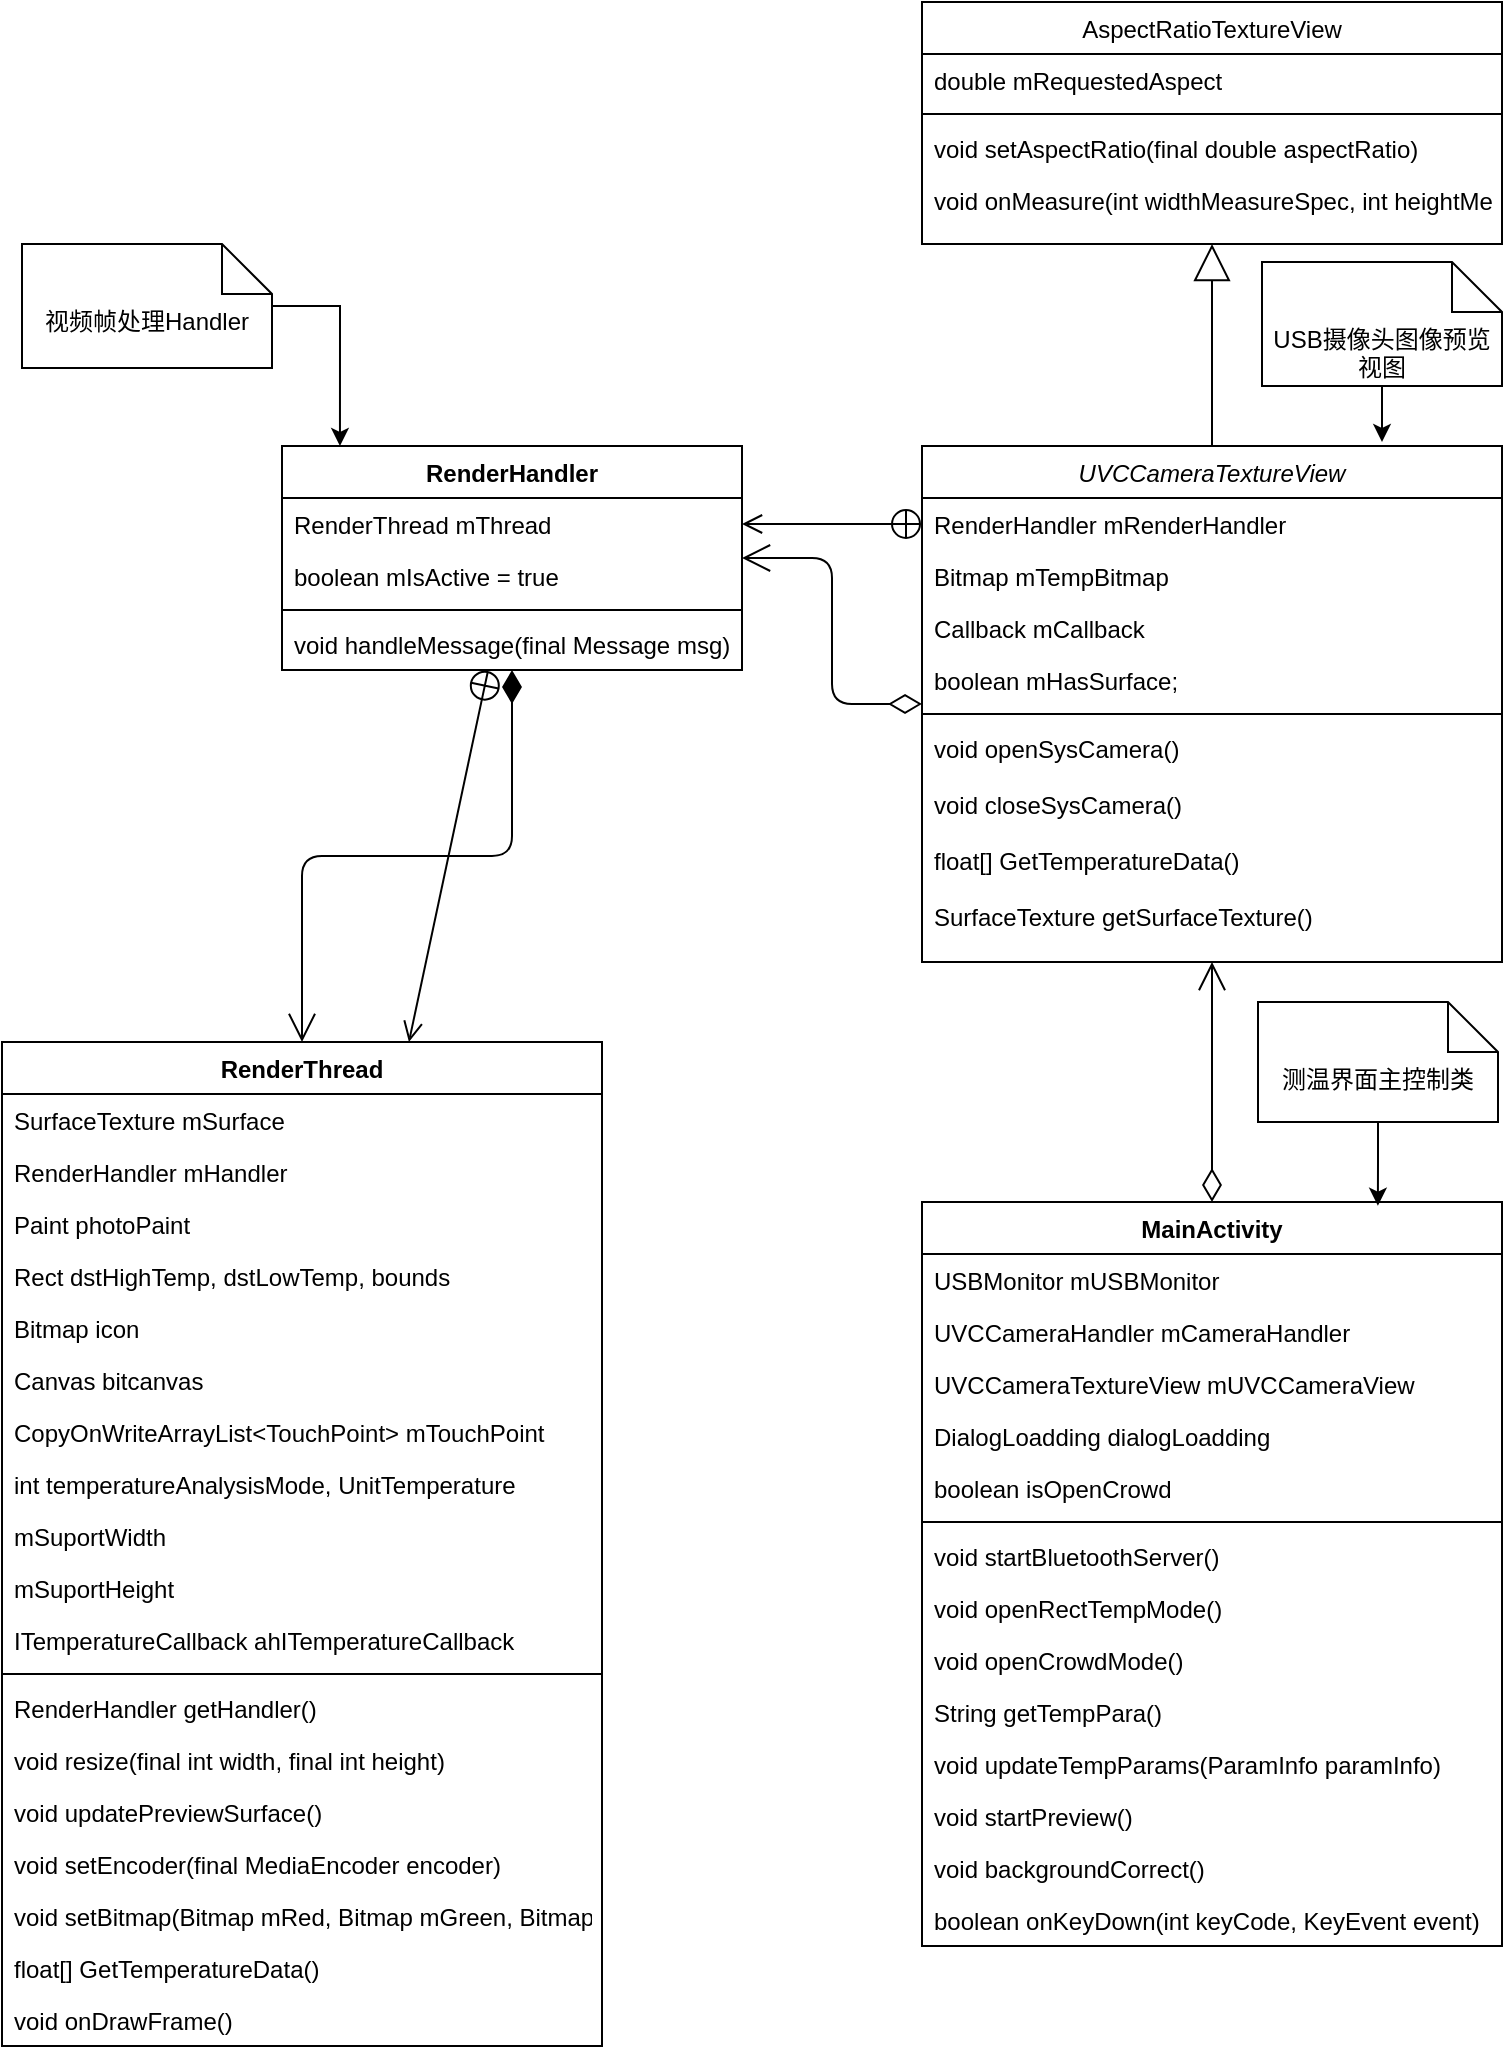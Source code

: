 <mxfile version="13.10.6" type="github">
  <diagram id="C5RBs43oDa-KdzZeNtuy" name="Page-1">
    <mxGraphModel dx="2249" dy="1875" grid="1" gridSize="10" guides="1" tooltips="1" connect="1" arrows="1" fold="1" page="1" pageScale="1" pageWidth="827" pageHeight="1169" math="0" shadow="0">
      <root>
        <mxCell id="WIyWlLk6GJQsqaUBKTNV-0" />
        <mxCell id="WIyWlLk6GJQsqaUBKTNV-1" parent="WIyWlLk6GJQsqaUBKTNV-0" />
        <object label="UVCCameraTextureView" id="zkfFHV4jXpPFQw0GAbJ--0">
          <mxCell style="swimlane;fontStyle=2;align=center;verticalAlign=top;childLayout=stackLayout;horizontal=1;startSize=26;horizontalStack=0;resizeParent=1;resizeLast=0;collapsible=1;marginBottom=0;rounded=0;shadow=0;strokeWidth=1;" parent="WIyWlLk6GJQsqaUBKTNV-1" vertex="1">
            <mxGeometry x="220" y="-18" width="290" height="258" as="geometry">
              <mxRectangle x="220" y="120" width="160" height="26" as="alternateBounds" />
            </mxGeometry>
          </mxCell>
        </object>
        <mxCell id="zkfFHV4jXpPFQw0GAbJ--1" value="RenderHandler mRenderHandler " style="text;align=left;verticalAlign=top;spacingLeft=4;spacingRight=4;overflow=hidden;rotatable=0;points=[[0,0.5],[1,0.5]];portConstraint=eastwest;" parent="zkfFHV4jXpPFQw0GAbJ--0" vertex="1">
          <mxGeometry y="26" width="290" height="26" as="geometry" />
        </mxCell>
        <mxCell id="zkfFHV4jXpPFQw0GAbJ--2" value="Bitmap mTempBitmap" style="text;align=left;verticalAlign=top;spacingLeft=4;spacingRight=4;overflow=hidden;rotatable=0;points=[[0,0.5],[1,0.5]];portConstraint=eastwest;rounded=0;shadow=0;html=0;" parent="zkfFHV4jXpPFQw0GAbJ--0" vertex="1">
          <mxGeometry y="52" width="290" height="26" as="geometry" />
        </mxCell>
        <mxCell id="dIjGZ2jpN6Kq4nbx28vM-1" value="Callback mCallback" style="text;align=left;verticalAlign=top;spacingLeft=4;spacingRight=4;overflow=hidden;rotatable=0;points=[[0,0.5],[1,0.5]];portConstraint=eastwest;rounded=0;shadow=0;html=0;" parent="zkfFHV4jXpPFQw0GAbJ--0" vertex="1">
          <mxGeometry y="78" width="290" height="26" as="geometry" />
        </mxCell>
        <mxCell id="dIjGZ2jpN6Kq4nbx28vM-2" value="boolean mHasSurface;" style="text;align=left;verticalAlign=top;spacingLeft=4;spacingRight=4;overflow=hidden;rotatable=0;points=[[0,0.5],[1,0.5]];portConstraint=eastwest;rounded=0;shadow=0;html=0;" parent="zkfFHV4jXpPFQw0GAbJ--0" vertex="1">
          <mxGeometry y="104" width="290" height="26" as="geometry" />
        </mxCell>
        <mxCell id="zkfFHV4jXpPFQw0GAbJ--4" value="" style="line;html=1;strokeWidth=1;align=left;verticalAlign=middle;spacingTop=-1;spacingLeft=3;spacingRight=3;rotatable=0;labelPosition=right;points=[];portConstraint=eastwest;" parent="zkfFHV4jXpPFQw0GAbJ--0" vertex="1">
          <mxGeometry y="130" width="290" height="8" as="geometry" />
        </mxCell>
        <mxCell id="zkfFHV4jXpPFQw0GAbJ--5" value="void openSysCamera()" style="text;align=left;verticalAlign=top;spacingLeft=4;spacingRight=4;overflow=hidden;rotatable=0;points=[[0,0.5],[1,0.5]];portConstraint=eastwest;" parent="zkfFHV4jXpPFQw0GAbJ--0" vertex="1">
          <mxGeometry y="138" width="290" height="28" as="geometry" />
        </mxCell>
        <mxCell id="dIjGZ2jpN6Kq4nbx28vM-3" value="void closeSysCamera()" style="text;align=left;verticalAlign=top;spacingLeft=4;spacingRight=4;overflow=hidden;rotatable=0;points=[[0,0.5],[1,0.5]];portConstraint=eastwest;" parent="zkfFHV4jXpPFQw0GAbJ--0" vertex="1">
          <mxGeometry y="166" width="290" height="28" as="geometry" />
        </mxCell>
        <mxCell id="dIjGZ2jpN6Kq4nbx28vM-57" value="float[] GetTemperatureData()" style="text;align=left;verticalAlign=top;spacingLeft=4;spacingRight=4;overflow=hidden;rotatable=0;points=[[0,0.5],[1,0.5]];portConstraint=eastwest;" parent="zkfFHV4jXpPFQw0GAbJ--0" vertex="1">
          <mxGeometry y="194" width="290" height="28" as="geometry" />
        </mxCell>
        <mxCell id="dIjGZ2jpN6Kq4nbx28vM-58" value="SurfaceTexture getSurfaceTexture()" style="text;align=left;verticalAlign=top;spacingLeft=4;spacingRight=4;overflow=hidden;rotatable=0;points=[[0,0.5],[1,0.5]];portConstraint=eastwest;" parent="zkfFHV4jXpPFQw0GAbJ--0" vertex="1">
          <mxGeometry y="222" width="290" height="28" as="geometry" />
        </mxCell>
        <mxCell id="zkfFHV4jXpPFQw0GAbJ--17" value="AspectRatioTextureView" style="swimlane;fontStyle=0;align=center;verticalAlign=top;childLayout=stackLayout;horizontal=1;startSize=26;horizontalStack=0;resizeParent=1;resizeLast=0;collapsible=1;marginBottom=0;rounded=0;shadow=0;strokeWidth=1;" parent="WIyWlLk6GJQsqaUBKTNV-1" vertex="1">
          <mxGeometry x="220" y="-240" width="290" height="121" as="geometry">
            <mxRectangle x="550" y="140" width="160" height="26" as="alternateBounds" />
          </mxGeometry>
        </mxCell>
        <mxCell id="zkfFHV4jXpPFQw0GAbJ--18" value="double mRequestedAspect" style="text;align=left;verticalAlign=top;spacingLeft=4;spacingRight=4;overflow=hidden;rotatable=0;points=[[0,0.5],[1,0.5]];portConstraint=eastwest;" parent="zkfFHV4jXpPFQw0GAbJ--17" vertex="1">
          <mxGeometry y="26" width="290" height="26" as="geometry" />
        </mxCell>
        <mxCell id="zkfFHV4jXpPFQw0GAbJ--23" value="" style="line;html=1;strokeWidth=1;align=left;verticalAlign=middle;spacingTop=-1;spacingLeft=3;spacingRight=3;rotatable=0;labelPosition=right;points=[];portConstraint=eastwest;" parent="zkfFHV4jXpPFQw0GAbJ--17" vertex="1">
          <mxGeometry y="52" width="290" height="8" as="geometry" />
        </mxCell>
        <mxCell id="zkfFHV4jXpPFQw0GAbJ--24" value="void setAspectRatio(final double aspectRatio)" style="text;align=left;verticalAlign=top;spacingLeft=4;spacingRight=4;overflow=hidden;rotatable=0;points=[[0,0.5],[1,0.5]];portConstraint=eastwest;" parent="zkfFHV4jXpPFQw0GAbJ--17" vertex="1">
          <mxGeometry y="60" width="290" height="26" as="geometry" />
        </mxCell>
        <mxCell id="zkfFHV4jXpPFQw0GAbJ--25" value="void onMeasure(int widthMeasureSpec, int heightMeasureSpec)" style="text;align=left;verticalAlign=top;spacingLeft=4;spacingRight=4;overflow=hidden;rotatable=0;points=[[0,0.5],[1,0.5]];portConstraint=eastwest;" parent="zkfFHV4jXpPFQw0GAbJ--17" vertex="1">
          <mxGeometry y="86" width="290" height="26" as="geometry" />
        </mxCell>
        <mxCell id="dIjGZ2jpN6Kq4nbx28vM-8" value="" style="endArrow=block;endSize=16;endFill=0;html=1;exitX=0.5;exitY=0;exitDx=0;exitDy=0;entryX=0.5;entryY=1;entryDx=0;entryDy=0;" parent="WIyWlLk6GJQsqaUBKTNV-1" source="zkfFHV4jXpPFQw0GAbJ--0" target="zkfFHV4jXpPFQw0GAbJ--17" edge="1">
          <mxGeometry width="160" relative="1" as="geometry">
            <mxPoint x="232.5" y="-60" as="sourcePoint" />
            <mxPoint x="367" y="-70" as="targetPoint" />
          </mxGeometry>
        </mxCell>
        <mxCell id="dIjGZ2jpN6Kq4nbx28vM-59" value="RenderHandler" style="swimlane;fontStyle=1;align=center;verticalAlign=top;childLayout=stackLayout;horizontal=1;startSize=26;horizontalStack=0;resizeParent=1;resizeParentMax=0;resizeLast=0;collapsible=1;marginBottom=0;rounded=0;sketch=0;" parent="WIyWlLk6GJQsqaUBKTNV-1" vertex="1">
          <mxGeometry x="-100" y="-18" width="230" height="112" as="geometry" />
        </mxCell>
        <mxCell id="dIjGZ2jpN6Kq4nbx28vM-60" value="RenderThread mThread" style="text;strokeColor=none;fillColor=none;align=left;verticalAlign=top;spacingLeft=4;spacingRight=4;overflow=hidden;rotatable=0;points=[[0,0.5],[1,0.5]];portConstraint=eastwest;" parent="dIjGZ2jpN6Kq4nbx28vM-59" vertex="1">
          <mxGeometry y="26" width="230" height="26" as="geometry" />
        </mxCell>
        <mxCell id="dIjGZ2jpN6Kq4nbx28vM-63" value="boolean mIsActive = true" style="text;strokeColor=none;fillColor=none;align=left;verticalAlign=top;spacingLeft=4;spacingRight=4;overflow=hidden;rotatable=0;points=[[0,0.5],[1,0.5]];portConstraint=eastwest;" parent="dIjGZ2jpN6Kq4nbx28vM-59" vertex="1">
          <mxGeometry y="52" width="230" height="26" as="geometry" />
        </mxCell>
        <mxCell id="dIjGZ2jpN6Kq4nbx28vM-61" value="" style="line;strokeWidth=1;fillColor=none;align=left;verticalAlign=middle;spacingTop=-1;spacingLeft=3;spacingRight=3;rotatable=0;labelPosition=right;points=[];portConstraint=eastwest;" parent="dIjGZ2jpN6Kq4nbx28vM-59" vertex="1">
          <mxGeometry y="78" width="230" height="8" as="geometry" />
        </mxCell>
        <mxCell id="dIjGZ2jpN6Kq4nbx28vM-62" value="void handleMessage(final Message msg)" style="text;strokeColor=none;fillColor=none;align=left;verticalAlign=top;spacingLeft=4;spacingRight=4;overflow=hidden;rotatable=0;points=[[0,0.5],[1,0.5]];portConstraint=eastwest;" parent="dIjGZ2jpN6Kq4nbx28vM-59" vertex="1">
          <mxGeometry y="86" width="230" height="26" as="geometry" />
        </mxCell>
        <mxCell id="dIjGZ2jpN6Kq4nbx28vM-66" value="RenderThread" style="swimlane;fontStyle=1;align=center;verticalAlign=top;childLayout=stackLayout;horizontal=1;startSize=26;horizontalStack=0;resizeParent=1;resizeParentMax=0;resizeLast=0;collapsible=1;marginBottom=0;rounded=0;sketch=0;" parent="WIyWlLk6GJQsqaUBKTNV-1" vertex="1">
          <mxGeometry x="-240" y="280" width="300" height="502" as="geometry" />
        </mxCell>
        <mxCell id="dIjGZ2jpN6Kq4nbx28vM-67" value="SurfaceTexture mSurface" style="text;strokeColor=none;fillColor=none;align=left;verticalAlign=top;spacingLeft=4;spacingRight=4;overflow=hidden;rotatable=0;points=[[0,0.5],[1,0.5]];portConstraint=eastwest;" parent="dIjGZ2jpN6Kq4nbx28vM-66" vertex="1">
          <mxGeometry y="26" width="300" height="26" as="geometry" />
        </mxCell>
        <mxCell id="dIjGZ2jpN6Kq4nbx28vM-70" value="RenderHandler mHandler" style="text;strokeColor=none;fillColor=none;align=left;verticalAlign=top;spacingLeft=4;spacingRight=4;overflow=hidden;rotatable=0;points=[[0,0.5],[1,0.5]];portConstraint=eastwest;" parent="dIjGZ2jpN6Kq4nbx28vM-66" vertex="1">
          <mxGeometry y="52" width="300" height="26" as="geometry" />
        </mxCell>
        <mxCell id="dIjGZ2jpN6Kq4nbx28vM-75" value="Paint photoPaint" style="text;strokeColor=none;fillColor=none;align=left;verticalAlign=top;spacingLeft=4;spacingRight=4;overflow=hidden;rotatable=0;points=[[0,0.5],[1,0.5]];portConstraint=eastwest;" parent="dIjGZ2jpN6Kq4nbx28vM-66" vertex="1">
          <mxGeometry y="78" width="300" height="26" as="geometry" />
        </mxCell>
        <mxCell id="dIjGZ2jpN6Kq4nbx28vM-76" value="Rect dstHighTemp, dstLowTemp, bounds" style="text;strokeColor=none;fillColor=none;align=left;verticalAlign=top;spacingLeft=4;spacingRight=4;overflow=hidden;rotatable=0;points=[[0,0.5],[1,0.5]];portConstraint=eastwest;" parent="dIjGZ2jpN6Kq4nbx28vM-66" vertex="1">
          <mxGeometry y="104" width="300" height="26" as="geometry" />
        </mxCell>
        <mxCell id="dIjGZ2jpN6Kq4nbx28vM-77" value="Bitmap icon" style="text;strokeColor=none;fillColor=none;align=left;verticalAlign=top;spacingLeft=4;spacingRight=4;overflow=hidden;rotatable=0;points=[[0,0.5],[1,0.5]];portConstraint=eastwest;" parent="dIjGZ2jpN6Kq4nbx28vM-66" vertex="1">
          <mxGeometry y="130" width="300" height="26" as="geometry" />
        </mxCell>
        <mxCell id="dIjGZ2jpN6Kq4nbx28vM-78" value="Canvas bitcanvas" style="text;strokeColor=none;fillColor=none;align=left;verticalAlign=top;spacingLeft=4;spacingRight=4;overflow=hidden;rotatable=0;points=[[0,0.5],[1,0.5]];portConstraint=eastwest;" parent="dIjGZ2jpN6Kq4nbx28vM-66" vertex="1">
          <mxGeometry y="156" width="300" height="26" as="geometry" />
        </mxCell>
        <mxCell id="dIjGZ2jpN6Kq4nbx28vM-79" value="CopyOnWriteArrayList&lt;TouchPoint&gt; mTouchPoint" style="text;strokeColor=none;fillColor=none;align=left;verticalAlign=top;spacingLeft=4;spacingRight=4;overflow=hidden;rotatable=0;points=[[0,0.5],[1,0.5]];portConstraint=eastwest;" parent="dIjGZ2jpN6Kq4nbx28vM-66" vertex="1">
          <mxGeometry y="182" width="300" height="26" as="geometry" />
        </mxCell>
        <mxCell id="dIjGZ2jpN6Kq4nbx28vM-80" value="int temperatureAnalysisMode, UnitTemperature" style="text;strokeColor=none;fillColor=none;align=left;verticalAlign=top;spacingLeft=4;spacingRight=4;overflow=hidden;rotatable=0;points=[[0,0.5],[1,0.5]];portConstraint=eastwest;" parent="dIjGZ2jpN6Kq4nbx28vM-66" vertex="1">
          <mxGeometry y="208" width="300" height="26" as="geometry" />
        </mxCell>
        <mxCell id="dIjGZ2jpN6Kq4nbx28vM-83" value="mSuportWidth" style="text;strokeColor=none;fillColor=none;align=left;verticalAlign=top;spacingLeft=4;spacingRight=4;overflow=hidden;rotatable=0;points=[[0,0.5],[1,0.5]];portConstraint=eastwest;" parent="dIjGZ2jpN6Kq4nbx28vM-66" vertex="1">
          <mxGeometry y="234" width="300" height="26" as="geometry" />
        </mxCell>
        <mxCell id="dIjGZ2jpN6Kq4nbx28vM-84" value="mSuportHeight" style="text;strokeColor=none;fillColor=none;align=left;verticalAlign=top;spacingLeft=4;spacingRight=4;overflow=hidden;rotatable=0;points=[[0,0.5],[1,0.5]];portConstraint=eastwest;" parent="dIjGZ2jpN6Kq4nbx28vM-66" vertex="1">
          <mxGeometry y="260" width="300" height="26" as="geometry" />
        </mxCell>
        <mxCell id="dIjGZ2jpN6Kq4nbx28vM-85" value="ITemperatureCallback ahITemperatureCallback" style="text;strokeColor=none;fillColor=none;align=left;verticalAlign=top;spacingLeft=4;spacingRight=4;overflow=hidden;rotatable=0;points=[[0,0.5],[1,0.5]];portConstraint=eastwest;" parent="dIjGZ2jpN6Kq4nbx28vM-66" vertex="1">
          <mxGeometry y="286" width="300" height="26" as="geometry" />
        </mxCell>
        <mxCell id="dIjGZ2jpN6Kq4nbx28vM-68" value="" style="line;strokeWidth=1;fillColor=none;align=left;verticalAlign=middle;spacingTop=-1;spacingLeft=3;spacingRight=3;rotatable=0;labelPosition=right;points=[];portConstraint=eastwest;" parent="dIjGZ2jpN6Kq4nbx28vM-66" vertex="1">
          <mxGeometry y="312" width="300" height="8" as="geometry" />
        </mxCell>
        <mxCell id="dIjGZ2jpN6Kq4nbx28vM-69" value="RenderHandler getHandler()" style="text;strokeColor=none;fillColor=none;align=left;verticalAlign=top;spacingLeft=4;spacingRight=4;overflow=hidden;rotatable=0;points=[[0,0.5],[1,0.5]];portConstraint=eastwest;" parent="dIjGZ2jpN6Kq4nbx28vM-66" vertex="1">
          <mxGeometry y="320" width="300" height="26" as="geometry" />
        </mxCell>
        <mxCell id="dIjGZ2jpN6Kq4nbx28vM-72" value="void resize(final int width, final int height)" style="text;strokeColor=none;fillColor=none;align=left;verticalAlign=top;spacingLeft=4;spacingRight=4;overflow=hidden;rotatable=0;points=[[0,0.5],[1,0.5]];portConstraint=eastwest;" parent="dIjGZ2jpN6Kq4nbx28vM-66" vertex="1">
          <mxGeometry y="346" width="300" height="26" as="geometry" />
        </mxCell>
        <mxCell id="dIjGZ2jpN6Kq4nbx28vM-73" value="void updatePreviewSurface()" style="text;strokeColor=none;fillColor=none;align=left;verticalAlign=top;spacingLeft=4;spacingRight=4;overflow=hidden;rotatable=0;points=[[0,0.5],[1,0.5]];portConstraint=eastwest;" parent="dIjGZ2jpN6Kq4nbx28vM-66" vertex="1">
          <mxGeometry y="372" width="300" height="26" as="geometry" />
        </mxCell>
        <mxCell id="dIjGZ2jpN6Kq4nbx28vM-74" value="void setEncoder(final MediaEncoder encoder)" style="text;strokeColor=none;fillColor=none;align=left;verticalAlign=top;spacingLeft=4;spacingRight=4;overflow=hidden;rotatable=0;points=[[0,0.5],[1,0.5]];portConstraint=eastwest;" parent="dIjGZ2jpN6Kq4nbx28vM-66" vertex="1">
          <mxGeometry y="398" width="300" height="26" as="geometry" />
        </mxCell>
        <mxCell id="dIjGZ2jpN6Kq4nbx28vM-81" value="void setBitmap(Bitmap mRed, Bitmap mGreen, Bitmap mBlue, Bitmap mYellow, Bitmap mLogo,Bitmap mCursorWhiteCenter)" style="text;strokeColor=none;fillColor=none;align=left;verticalAlign=top;spacingLeft=4;spacingRight=4;overflow=hidden;rotatable=0;points=[[0,0.5],[1,0.5]];portConstraint=eastwest;" parent="dIjGZ2jpN6Kq4nbx28vM-66" vertex="1">
          <mxGeometry y="424" width="300" height="26" as="geometry" />
        </mxCell>
        <mxCell id="dIjGZ2jpN6Kq4nbx28vM-82" value="float[] GetTemperatureData()" style="text;strokeColor=none;fillColor=none;align=left;verticalAlign=top;spacingLeft=4;spacingRight=4;overflow=hidden;rotatable=0;points=[[0,0.5],[1,0.5]];portConstraint=eastwest;" parent="dIjGZ2jpN6Kq4nbx28vM-66" vertex="1">
          <mxGeometry y="450" width="300" height="26" as="geometry" />
        </mxCell>
        <mxCell id="dIjGZ2jpN6Kq4nbx28vM-86" value="void onDrawFrame()" style="text;strokeColor=none;fillColor=none;align=left;verticalAlign=top;spacingLeft=4;spacingRight=4;overflow=hidden;rotatable=0;points=[[0,0.5],[1,0.5]];portConstraint=eastwest;" parent="dIjGZ2jpN6Kq4nbx28vM-66" vertex="1">
          <mxGeometry y="476" width="300" height="26" as="geometry" />
        </mxCell>
        <mxCell id="dIjGZ2jpN6Kq4nbx28vM-87" value="" style="endArrow=open;startArrow=circlePlus;endFill=0;startFill=0;endSize=8;html=1;entryX=1;entryY=0.5;entryDx=0;entryDy=0;exitX=0;exitY=0.5;exitDx=0;exitDy=0;" parent="WIyWlLk6GJQsqaUBKTNV-1" source="zkfFHV4jXpPFQw0GAbJ--1" target="dIjGZ2jpN6Kq4nbx28vM-60" edge="1">
          <mxGeometry width="160" relative="1" as="geometry">
            <mxPoint x="220" y="110" as="sourcePoint" />
            <mxPoint x="380" y="110" as="targetPoint" />
          </mxGeometry>
        </mxCell>
        <mxCell id="dIjGZ2jpN6Kq4nbx28vM-88" value="" style="endArrow=open;startArrow=circlePlus;endFill=0;startFill=0;endSize=8;html=1;" parent="WIyWlLk6GJQsqaUBKTNV-1" source="dIjGZ2jpN6Kq4nbx28vM-59" target="dIjGZ2jpN6Kq4nbx28vM-66" edge="1">
          <mxGeometry width="160" relative="1" as="geometry">
            <mxPoint x="-410" y="120" as="sourcePoint" />
            <mxPoint x="-250" y="120" as="targetPoint" />
          </mxGeometry>
        </mxCell>
        <mxCell id="dIjGZ2jpN6Kq4nbx28vM-89" value="" style="endArrow=open;html=1;endSize=12;startArrow=diamondThin;startSize=14;startFill=1;edgeStyle=orthogonalEdgeStyle;align=left;verticalAlign=bottom;" parent="WIyWlLk6GJQsqaUBKTNV-1" source="dIjGZ2jpN6Kq4nbx28vM-59" target="dIjGZ2jpN6Kq4nbx28vM-66" edge="1">
          <mxGeometry x="-1" y="3" relative="1" as="geometry">
            <mxPoint x="-240" y="130" as="sourcePoint" />
            <mxPoint x="-80" y="130" as="targetPoint" />
          </mxGeometry>
        </mxCell>
        <mxCell id="dIjGZ2jpN6Kq4nbx28vM-90" value="" style="endArrow=open;html=1;endSize=12;startArrow=diamondThin;startSize=14;startFill=0;edgeStyle=orthogonalEdgeStyle;align=left;verticalAlign=bottom;" parent="WIyWlLk6GJQsqaUBKTNV-1" source="zkfFHV4jXpPFQw0GAbJ--0" target="dIjGZ2jpN6Kq4nbx28vM-59" edge="1">
          <mxGeometry x="-1" y="3" relative="1" as="geometry">
            <mxPoint x="100" y="240" as="sourcePoint" />
            <mxPoint x="260" y="240" as="targetPoint" />
          </mxGeometry>
        </mxCell>
        <mxCell id="uidtyCZk79j_DWBroHbz-0" value="MainActivity" style="swimlane;fontStyle=1;align=center;verticalAlign=top;childLayout=stackLayout;horizontal=1;startSize=26;horizontalStack=0;resizeParent=1;resizeParentMax=0;resizeLast=0;collapsible=1;marginBottom=0;" parent="WIyWlLk6GJQsqaUBKTNV-1" vertex="1">
          <mxGeometry x="220" y="360" width="290" height="372" as="geometry" />
        </mxCell>
        <mxCell id="uidtyCZk79j_DWBroHbz-1" value="USBMonitor mUSBMonitor" style="text;strokeColor=none;fillColor=none;align=left;verticalAlign=top;spacingLeft=4;spacingRight=4;overflow=hidden;rotatable=0;points=[[0,0.5],[1,0.5]];portConstraint=eastwest;" parent="uidtyCZk79j_DWBroHbz-0" vertex="1">
          <mxGeometry y="26" width="290" height="26" as="geometry" />
        </mxCell>
        <mxCell id="uidtyCZk79j_DWBroHbz-2" value="UVCCameraHandler mCameraHandler" style="text;strokeColor=none;fillColor=none;align=left;verticalAlign=top;spacingLeft=4;spacingRight=4;overflow=hidden;rotatable=0;points=[[0,0.5],[1,0.5]];portConstraint=eastwest;" parent="uidtyCZk79j_DWBroHbz-0" vertex="1">
          <mxGeometry y="52" width="290" height="26" as="geometry" />
        </mxCell>
        <mxCell id="uidtyCZk79j_DWBroHbz-3" value="UVCCameraTextureView mUVCCameraView" style="text;strokeColor=none;fillColor=none;align=left;verticalAlign=top;spacingLeft=4;spacingRight=4;overflow=hidden;rotatable=0;points=[[0,0.5],[1,0.5]];portConstraint=eastwest;" parent="uidtyCZk79j_DWBroHbz-0" vertex="1">
          <mxGeometry y="78" width="290" height="26" as="geometry" />
        </mxCell>
        <mxCell id="uidtyCZk79j_DWBroHbz-4" value="DialogLoadding dialogLoadding" style="text;strokeColor=none;fillColor=none;align=left;verticalAlign=top;spacingLeft=4;spacingRight=4;overflow=hidden;rotatable=0;points=[[0,0.5],[1,0.5]];portConstraint=eastwest;" parent="uidtyCZk79j_DWBroHbz-0" vertex="1">
          <mxGeometry y="104" width="290" height="26" as="geometry" />
        </mxCell>
        <mxCell id="uidtyCZk79j_DWBroHbz-5" value="boolean isOpenCrowd" style="text;strokeColor=none;fillColor=none;align=left;verticalAlign=top;spacingLeft=4;spacingRight=4;overflow=hidden;rotatable=0;points=[[0,0.5],[1,0.5]];portConstraint=eastwest;" parent="uidtyCZk79j_DWBroHbz-0" vertex="1">
          <mxGeometry y="130" width="290" height="26" as="geometry" />
        </mxCell>
        <mxCell id="uidtyCZk79j_DWBroHbz-6" value="" style="line;strokeWidth=1;fillColor=none;align=left;verticalAlign=middle;spacingTop=-1;spacingLeft=3;spacingRight=3;rotatable=0;labelPosition=right;points=[];portConstraint=eastwest;" parent="uidtyCZk79j_DWBroHbz-0" vertex="1">
          <mxGeometry y="156" width="290" height="8" as="geometry" />
        </mxCell>
        <mxCell id="uidtyCZk79j_DWBroHbz-7" value="void startBluetoothServer()" style="text;strokeColor=none;fillColor=none;align=left;verticalAlign=top;spacingLeft=4;spacingRight=4;overflow=hidden;rotatable=0;points=[[0,0.5],[1,0.5]];portConstraint=eastwest;" parent="uidtyCZk79j_DWBroHbz-0" vertex="1">
          <mxGeometry y="164" width="290" height="26" as="geometry" />
        </mxCell>
        <mxCell id="uidtyCZk79j_DWBroHbz-8" value="void openRectTempMode()" style="text;strokeColor=none;fillColor=none;align=left;verticalAlign=top;spacingLeft=4;spacingRight=4;overflow=hidden;rotatable=0;points=[[0,0.5],[1,0.5]];portConstraint=eastwest;" parent="uidtyCZk79j_DWBroHbz-0" vertex="1">
          <mxGeometry y="190" width="290" height="26" as="geometry" />
        </mxCell>
        <mxCell id="uidtyCZk79j_DWBroHbz-9" value="void openCrowdMode()" style="text;strokeColor=none;fillColor=none;align=left;verticalAlign=top;spacingLeft=4;spacingRight=4;overflow=hidden;rotatable=0;points=[[0,0.5],[1,0.5]];portConstraint=eastwest;" parent="uidtyCZk79j_DWBroHbz-0" vertex="1">
          <mxGeometry y="216" width="290" height="26" as="geometry" />
        </mxCell>
        <mxCell id="uidtyCZk79j_DWBroHbz-10" value="String getTempPara()" style="text;strokeColor=none;fillColor=none;align=left;verticalAlign=top;spacingLeft=4;spacingRight=4;overflow=hidden;rotatable=0;points=[[0,0.5],[1,0.5]];portConstraint=eastwest;" parent="uidtyCZk79j_DWBroHbz-0" vertex="1">
          <mxGeometry y="242" width="290" height="26" as="geometry" />
        </mxCell>
        <mxCell id="uidtyCZk79j_DWBroHbz-11" value="void updateTempParams(ParamInfo paramInfo)" style="text;strokeColor=none;fillColor=none;align=left;verticalAlign=top;spacingLeft=4;spacingRight=4;overflow=hidden;rotatable=0;points=[[0,0.5],[1,0.5]];portConstraint=eastwest;" parent="uidtyCZk79j_DWBroHbz-0" vertex="1">
          <mxGeometry y="268" width="290" height="26" as="geometry" />
        </mxCell>
        <mxCell id="uidtyCZk79j_DWBroHbz-12" value="void startPreview()" style="text;strokeColor=none;fillColor=none;align=left;verticalAlign=top;spacingLeft=4;spacingRight=4;overflow=hidden;rotatable=0;points=[[0,0.5],[1,0.5]];portConstraint=eastwest;" parent="uidtyCZk79j_DWBroHbz-0" vertex="1">
          <mxGeometry y="294" width="290" height="26" as="geometry" />
        </mxCell>
        <mxCell id="uidtyCZk79j_DWBroHbz-13" value="void backgroundCorrect()" style="text;strokeColor=none;fillColor=none;align=left;verticalAlign=top;spacingLeft=4;spacingRight=4;overflow=hidden;rotatable=0;points=[[0,0.5],[1,0.5]];portConstraint=eastwest;" parent="uidtyCZk79j_DWBroHbz-0" vertex="1">
          <mxGeometry y="320" width="290" height="26" as="geometry" />
        </mxCell>
        <mxCell id="uidtyCZk79j_DWBroHbz-14" value="boolean onKeyDown(int keyCode, KeyEvent event)" style="text;strokeColor=none;fillColor=none;align=left;verticalAlign=top;spacingLeft=4;spacingRight=4;overflow=hidden;rotatable=0;points=[[0,0.5],[1,0.5]];portConstraint=eastwest;" parent="uidtyCZk79j_DWBroHbz-0" vertex="1">
          <mxGeometry y="346" width="290" height="26" as="geometry" />
        </mxCell>
        <mxCell id="uidtyCZk79j_DWBroHbz-15" value="" style="endArrow=open;html=1;endSize=12;startArrow=diamondThin;startSize=14;startFill=0;edgeStyle=orthogonalEdgeStyle;align=left;verticalAlign=bottom;" parent="WIyWlLk6GJQsqaUBKTNV-1" source="uidtyCZk79j_DWBroHbz-0" target="zkfFHV4jXpPFQw0GAbJ--0" edge="1">
          <mxGeometry x="-1" y="3" relative="1" as="geometry">
            <mxPoint x="100" y="290" as="sourcePoint" />
            <mxPoint x="200" y="250" as="targetPoint" />
          </mxGeometry>
        </mxCell>
        <mxCell id="uidtyCZk79j_DWBroHbz-17" style="edgeStyle=orthogonalEdgeStyle;rounded=0;orthogonalLoop=1;jettySize=auto;html=1;entryX=0.786;entryY=0.005;entryDx=0;entryDy=0;entryPerimeter=0;" parent="WIyWlLk6GJQsqaUBKTNV-1" source="uidtyCZk79j_DWBroHbz-16" target="uidtyCZk79j_DWBroHbz-0" edge="1">
          <mxGeometry relative="1" as="geometry">
            <mxPoint x="452" y="340" as="targetPoint" />
          </mxGeometry>
        </mxCell>
        <mxCell id="uidtyCZk79j_DWBroHbz-16" value="测温界面主控制类" style="shape=note2;boundedLbl=1;whiteSpace=wrap;html=1;size=25;verticalAlign=top;align=center;rounded=0;sketch=0;" parent="WIyWlLk6GJQsqaUBKTNV-1" vertex="1">
          <mxGeometry x="388" y="260" width="120" height="60" as="geometry" />
        </mxCell>
        <mxCell id="uidtyCZk79j_DWBroHbz-21" style="edgeStyle=orthogonalEdgeStyle;rounded=0;orthogonalLoop=1;jettySize=auto;html=1;" parent="WIyWlLk6GJQsqaUBKTNV-1" source="uidtyCZk79j_DWBroHbz-18" edge="1">
          <mxGeometry relative="1" as="geometry">
            <mxPoint x="450" y="-20" as="targetPoint" />
          </mxGeometry>
        </mxCell>
        <mxCell id="uidtyCZk79j_DWBroHbz-18" value="USB摄像头图像预览视图" style="shape=note2;boundedLbl=1;whiteSpace=wrap;html=1;size=25;verticalAlign=top;align=center;rounded=0;sketch=0;" parent="WIyWlLk6GJQsqaUBKTNV-1" vertex="1">
          <mxGeometry x="390" y="-110" width="120" height="62" as="geometry" />
        </mxCell>
        <mxCell id="uidtyCZk79j_DWBroHbz-24" style="edgeStyle=orthogonalEdgeStyle;rounded=0;orthogonalLoop=1;jettySize=auto;html=1;entryX=0.126;entryY=0;entryDx=0;entryDy=0;entryPerimeter=0;" parent="WIyWlLk6GJQsqaUBKTNV-1" source="uidtyCZk79j_DWBroHbz-22" target="dIjGZ2jpN6Kq4nbx28vM-59" edge="1">
          <mxGeometry relative="1" as="geometry">
            <mxPoint x="-42" y="-18" as="targetPoint" />
          </mxGeometry>
        </mxCell>
        <mxCell id="uidtyCZk79j_DWBroHbz-22" value="视频帧处理Handler" style="shape=note2;boundedLbl=1;whiteSpace=wrap;html=1;size=25;verticalAlign=top;align=center;rounded=0;sketch=0;" parent="WIyWlLk6GJQsqaUBKTNV-1" vertex="1">
          <mxGeometry x="-230" y="-119" width="125" height="62" as="geometry" />
        </mxCell>
      </root>
    </mxGraphModel>
  </diagram>
</mxfile>
